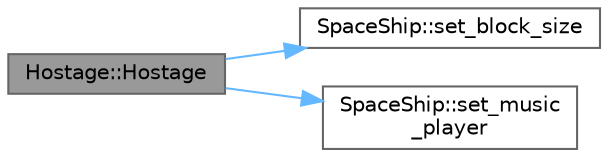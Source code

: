 digraph "Hostage::Hostage"
{
 // LATEX_PDF_SIZE
  bgcolor="transparent";
  edge [fontname=Helvetica,fontsize=10,labelfontname=Helvetica,labelfontsize=10];
  node [fontname=Helvetica,fontsize=10,shape=box,height=0.2,width=0.4];
  rankdir="LR";
  Node1 [id="Node000001",label="Hostage::Hostage",height=0.2,width=0.4,color="gray40", fillcolor="grey60", style="filled", fontcolor="black",tooltip=" "];
  Node1 -> Node2 [id="edge1_Node000001_Node000002",color="steelblue1",style="solid",tooltip=" "];
  Node2 [id="Node000002",label="SpaceShip::set_block_size",height=0.2,width=0.4,color="grey40", fillcolor="white", style="filled",URL="$class_space_ship.html#a036b1dd70a62cad1b4aa118d542e80ce",tooltip=" "];
  Node1 -> Node3 [id="edge2_Node000001_Node000003",color="steelblue1",style="solid",tooltip=" "];
  Node3 [id="Node000003",label="SpaceShip::set_music\l_player",height=0.2,width=0.4,color="grey40", fillcolor="white", style="filled",URL="$class_space_ship.html#af372e8d210502c8a35733f252cd2afdf",tooltip=" "];
}
